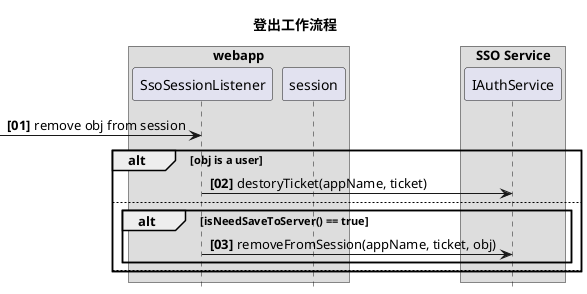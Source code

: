 @startuml
skinparam defaultFontName 楷体
hide footbox
autonumber "<b>[00]"
title 登出工作流程


box "webapp"
participant "SsoSessionListener" as listener
participant session
end box
box "SSO Service"
participant "IAuthService" as server
end box
-> listener : remove obj from session
alt obj is a user
    listener -> server : destoryTicket(appName, ticket)
else
    alt isNeedSaveToServer() == true
        listener -> server : removeFromSession(appName, ticket, obj)
    end alt
else
end alt


@enduml